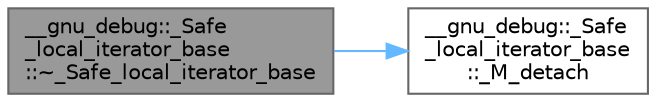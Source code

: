 digraph "__gnu_debug::_Safe_local_iterator_base::~_Safe_local_iterator_base"
{
 // LATEX_PDF_SIZE
  bgcolor="transparent";
  edge [fontname=Helvetica,fontsize=10,labelfontname=Helvetica,labelfontsize=10];
  node [fontname=Helvetica,fontsize=10,shape=box,height=0.2,width=0.4];
  rankdir="LR";
  Node1 [id="Node000001",label="__gnu_debug::_Safe\l_local_iterator_base\l::~_Safe_local_iterator_base",height=0.2,width=0.4,color="gray40", fillcolor="grey60", style="filled", fontcolor="black",tooltip=" "];
  Node1 -> Node2 [id="edge3_Node000001_Node000002",color="steelblue1",style="solid",tooltip=" "];
  Node2 [id="Node000002",label="__gnu_debug::_Safe\l_local_iterator_base\l::_M_detach",height=0.2,width=0.4,color="grey40", fillcolor="white", style="filled",URL="$class____gnu__debug_1_1___safe__local__iterator__base.html#ad88baf5072fed556979aaf901b3dfafd",tooltip=" "];
}
